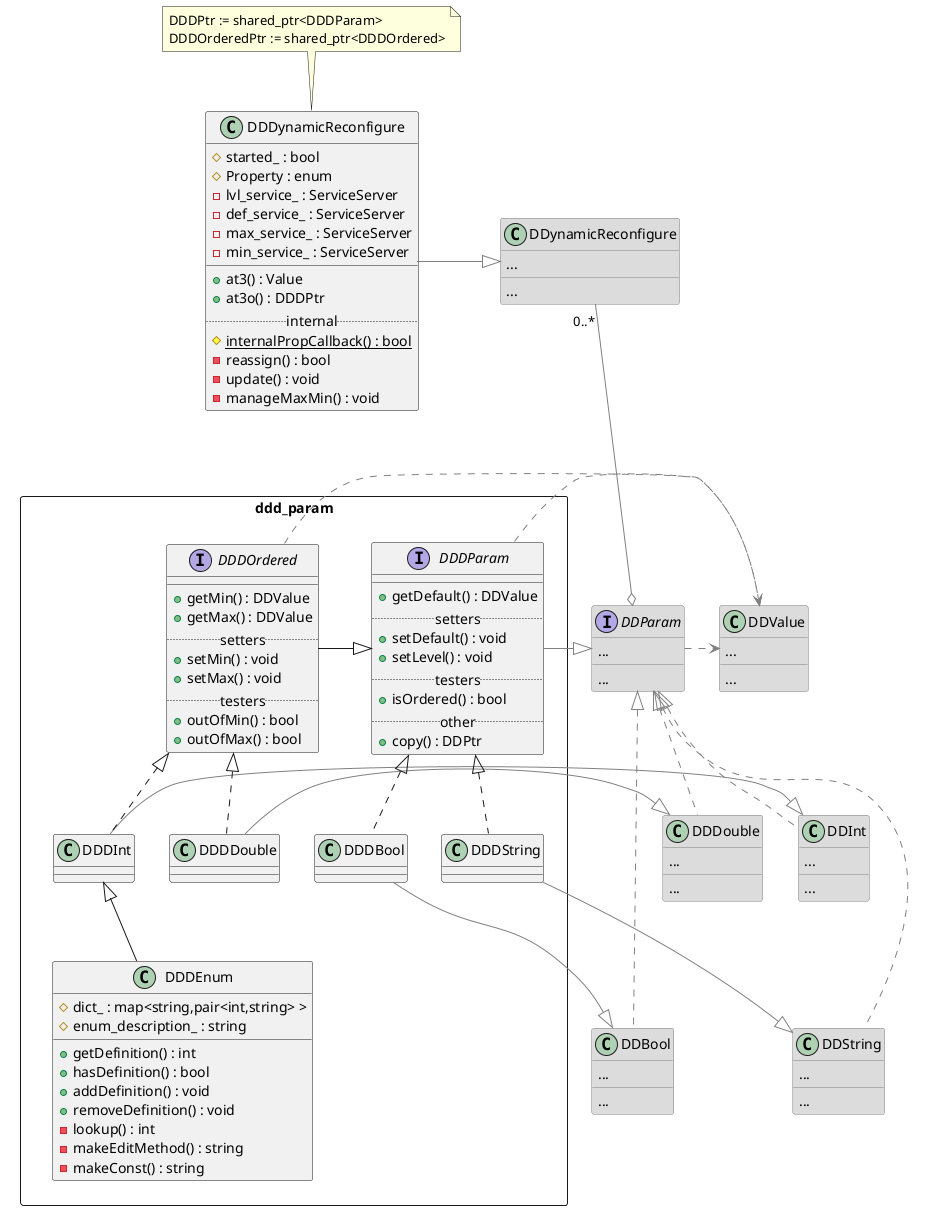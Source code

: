 @startuml
skinparam class {
    BorderColor<<2D>> gray
    BackgroundColor<<2D>> gainsboro
}
hide <<2D>> stereotype
class DDValue <<2D>> {
    ...
    __
    ...
}
interface DDParam <<2D>> {
    ...
    __
    ...
}
class DDInt <<2D>> {
    ...
    __
    ...
}
class DDDouble <<2D>> {
    ...
    __
    ...
}
class DDBool <<2D>> {
    ...
    __
    ...
}
class DDString <<2D>> {
    ...
    __
    ...
}
class DDynamicReconfigure <<2D>> {
    ...
    __
    ...
}
class DDDynamicReconfigure {
    #started_ : bool
    #Property : enum
    -lvl_service_ : ServiceServer
    -def_service_ : ServiceServer
    -max_service_ : ServiceServer
    -min_service_ : ServiceServer
    __
    +at3() : Value
    +at3o() : DDDPtr
    ..internal..
    #{static} internalPropCallback() : bool
    -reassign() : bool
    -update() : void
    -manageMaxMin() : void
}
note top: DDDPtr := shared_ptr<DDDParam>\nDDDOrderedPtr := shared_ptr<DDDOrdered>
package ddd_param <<Rectangle>> {
    interface DDDParam {
        __
        +getDefault() : DDValue
        ..setters..
        +setDefault() : void
        +setLevel() : void
        ..testers..
        +isOrdered() : bool
        ..other..
        +copy() : DDPtr
    }
    interface DDDOrdered {
        __
        +getMin() : DDValue
        +getMax() : DDValue
        ..setters..
        +setMin() : void
        +setMax() : void
        ..testers..
        +outOfMin() : bool
        +outOfMax() : bool
    }
    class DDDInt {
    }
    class DDDDouble {
    }
    class DDDBool {
    }
    class DDDString {
    }
    class DDDEnum {
        #dict_ : map<string,pair<int,string> >
        #enum_description_ : string
        +getDefinition() : int
        +hasDefinition() : bool
        +addDefinition() : void
        +removeDefinition() : void
        -lookup() : int
        -makeEditMethod() : string
        -makeConst() : string
    }
}
DDDynamicReconfigure -[hidden]-> ddd_param

DDParam .[#gray]> DDValue
DDDParam -[#gray]|> DDParam
DDDParam .[#gray]> DDValue
DDDOrdered .[#gray]> DDValue
DDDInt -[#gray]|> DDInt
DDDDouble -[#gray]|> DDDouble
DDDBool -[#gray]-|> DDBool
DDDString -[#gray]-|> DDString
DDynamicReconfigure "0..*" --[#gray]-o DDParam
DDDynamicReconfigure -[#gray]|> DDynamicReconfigure
DDInt .[#gray]u.|> DDParam
DDDouble .[#gray]u.|> DDParam
DDBool .[#gray]u.|> DDParam
DDString .[#gray]u.|> DDParam

DDDOrdered -|> DDDParam
DDDInt .u.|> DDDOrdered
DDDDouble .u.|> DDDOrdered
DDDBool .u.|> DDDParam
DDDString .u.|> DDDParam
DDDEnum -u-|> DDDInt
@enduml